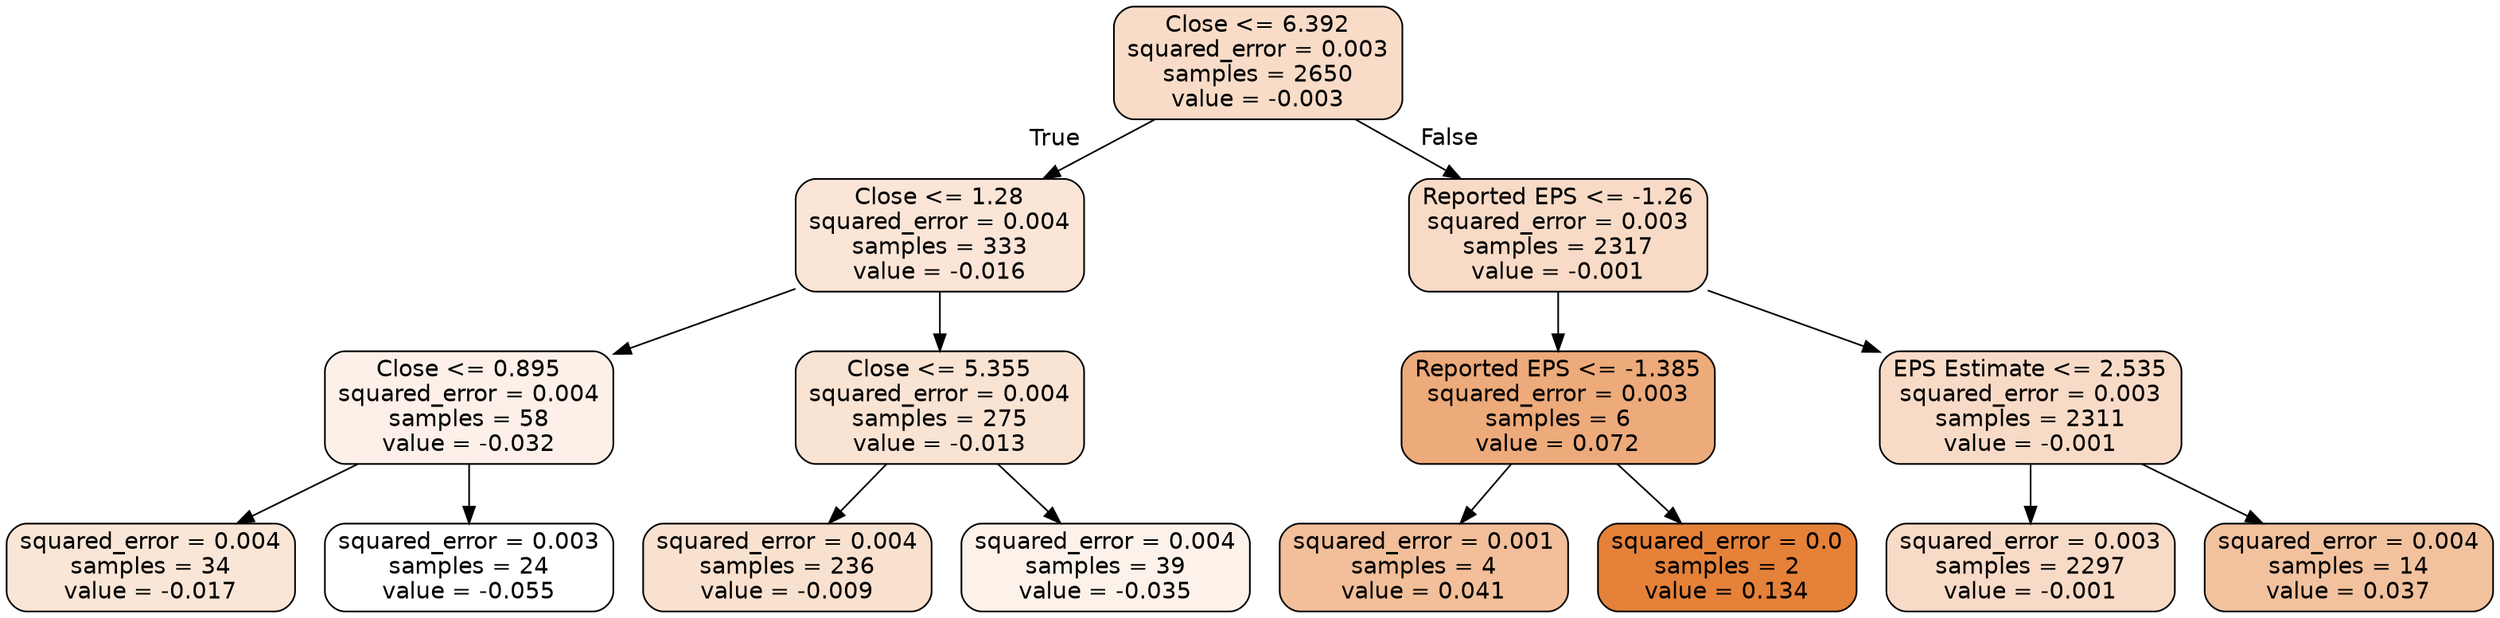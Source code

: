 digraph Tree {
node [shape=box, style="filled, rounded", color="black", fontname="helvetica"] ;
edge [fontname="helvetica"] ;
0 [label="Close <= 6.392\nsquared_error = 0.003\nsamples = 2650\nvalue = -0.003", fillcolor="#f8dcc8"] ;
1 [label="Close <= 1.28\nsquared_error = 0.004\nsamples = 333\nvalue = -0.016", fillcolor="#fae5d7"] ;
0 -> 1 [labeldistance=2.5, labelangle=45, headlabel="True"] ;
2 [label="Close <= 0.895\nsquared_error = 0.004\nsamples = 58\nvalue = -0.032", fillcolor="#fcf0e8"] ;
1 -> 2 ;
3 [label="squared_error = 0.004\nsamples = 34\nvalue = -0.017", fillcolor="#fae6d7"] ;
2 -> 3 ;
4 [label="squared_error = 0.003\nsamples = 24\nvalue = -0.055", fillcolor="#ffffff"] ;
2 -> 4 ;
5 [label="Close <= 5.355\nsquared_error = 0.004\nsamples = 275\nvalue = -0.013", fillcolor="#f9e3d3"] ;
1 -> 5 ;
6 [label="squared_error = 0.004\nsamples = 236\nvalue = -0.009", fillcolor="#f9e1cf"] ;
5 -> 6 ;
7 [label="squared_error = 0.004\nsamples = 39\nvalue = -0.035", fillcolor="#fcf2ea"] ;
5 -> 7 ;
8 [label="Reported EPS <= -1.26\nsquared_error = 0.003\nsamples = 2317\nvalue = -0.001", fillcolor="#f8dbc6"] ;
0 -> 8 [labeldistance=2.5, labelangle=-45, headlabel="False"] ;
9 [label="Reported EPS <= -1.385\nsquared_error = 0.003\nsamples = 6\nvalue = 0.072", fillcolor="#edaa7a"] ;
8 -> 9 ;
10 [label="squared_error = 0.001\nsamples = 4\nvalue = 0.041", fillcolor="#f2bf9a"] ;
9 -> 10 ;
11 [label="squared_error = 0.0\nsamples = 2\nvalue = 0.134", fillcolor="#e58139"] ;
9 -> 11 ;
12 [label="EPS Estimate <= 2.535\nsquared_error = 0.003\nsamples = 2311\nvalue = -0.001", fillcolor="#f8dbc7"] ;
8 -> 12 ;
13 [label="squared_error = 0.003\nsamples = 2297\nvalue = -0.001", fillcolor="#f8dbc7"] ;
12 -> 13 ;
14 [label="squared_error = 0.004\nsamples = 14\nvalue = 0.037", fillcolor="#f2c29f"] ;
12 -> 14 ;
}
